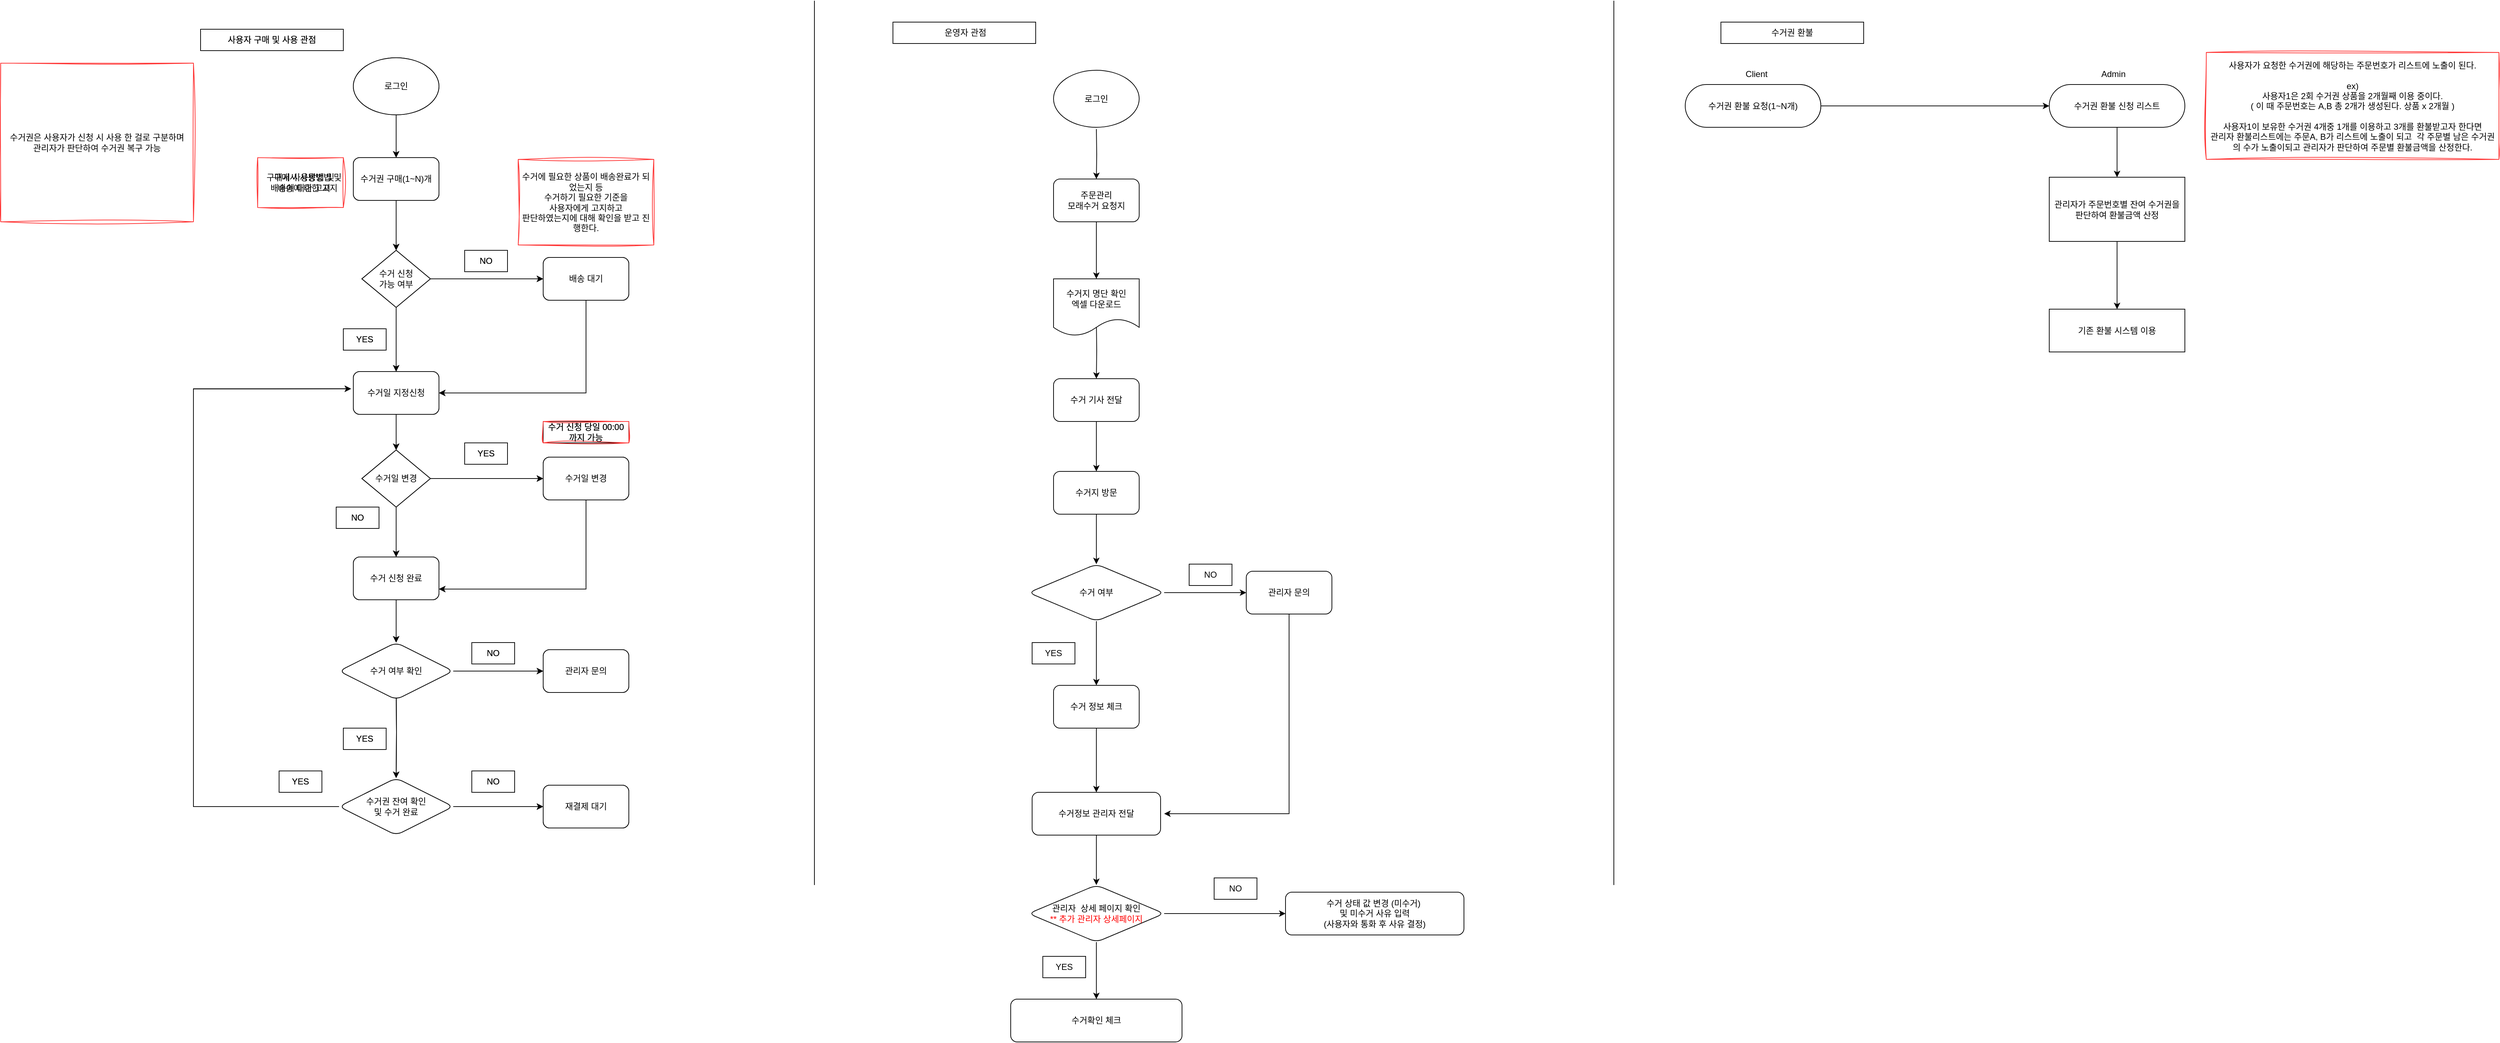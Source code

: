 <mxfile version="22.0.7" type="github" pages="2">
  <diagram id="H3zZEIaYL67HUxXsGde5" name="페이지-2">
    <mxGraphModel dx="1366" dy="703" grid="1" gridSize="10" guides="1" tooltips="1" connect="1" arrows="1" fold="1" page="1" pageScale="1" pageWidth="1200" pageHeight="1920" math="0" shadow="0">
      <root>
        <mxCell id="0" />
        <mxCell id="1" parent="0" />
        <mxCell id="jmfgGKxmENcSXTLJLYZ2-7" value="" style="edgeStyle=orthogonalEdgeStyle;rounded=0;orthogonalLoop=1;jettySize=auto;html=1;" parent="1" source="jmfgGKxmENcSXTLJLYZ2-1" target="jmfgGKxmENcSXTLJLYZ2-2" edge="1">
          <mxGeometry relative="1" as="geometry" />
        </mxCell>
        <mxCell id="jmfgGKxmENcSXTLJLYZ2-1" value="로그인" style="ellipse;whiteSpace=wrap;html=1;" parent="1" vertex="1">
          <mxGeometry x="514" y="80" width="120" height="80" as="geometry" />
        </mxCell>
        <mxCell id="jmfgGKxmENcSXTLJLYZ2-8" value="" style="edgeStyle=orthogonalEdgeStyle;rounded=0;orthogonalLoop=1;jettySize=auto;html=1;" parent="1" source="jmfgGKxmENcSXTLJLYZ2-2" target="jmfgGKxmENcSXTLJLYZ2-4" edge="1">
          <mxGeometry relative="1" as="geometry" />
        </mxCell>
        <mxCell id="jmfgGKxmENcSXTLJLYZ2-2" value="횟수권 구매" style="rounded=1;whiteSpace=wrap;html=1;" parent="1" vertex="1">
          <mxGeometry x="514" y="220" width="120" height="60" as="geometry" />
        </mxCell>
        <mxCell id="jmfgGKxmENcSXTLJLYZ2-6" value="" style="edgeStyle=orthogonalEdgeStyle;rounded=0;orthogonalLoop=1;jettySize=auto;html=1;" parent="1" source="jmfgGKxmENcSXTLJLYZ2-4" target="jmfgGKxmENcSXTLJLYZ2-5" edge="1">
          <mxGeometry relative="1" as="geometry" />
        </mxCell>
        <mxCell id="jmfgGKxmENcSXTLJLYZ2-11" value="" style="edgeStyle=orthogonalEdgeStyle;rounded=0;orthogonalLoop=1;jettySize=auto;html=1;" parent="1" source="jmfgGKxmENcSXTLJLYZ2-4" edge="1">
          <mxGeometry relative="1" as="geometry">
            <mxPoint x="574" y="520" as="targetPoint" />
          </mxGeometry>
        </mxCell>
        <mxCell id="jmfgGKxmENcSXTLJLYZ2-4" value="수거 신청 &lt;br&gt;가능 여부" style="rhombus;whiteSpace=wrap;html=1;" parent="1" vertex="1">
          <mxGeometry x="526" y="350" width="96" height="80" as="geometry" />
        </mxCell>
        <mxCell id="jmfgGKxmENcSXTLJLYZ2-26" style="edgeStyle=orthogonalEdgeStyle;rounded=0;orthogonalLoop=1;jettySize=auto;html=1;entryX=1;entryY=0.5;entryDx=0;entryDy=0;" parent="1" source="jmfgGKxmENcSXTLJLYZ2-5" target="jmfgGKxmENcSXTLJLYZ2-15" edge="1">
          <mxGeometry relative="1" as="geometry">
            <Array as="points">
              <mxPoint x="840" y="550" />
            </Array>
          </mxGeometry>
        </mxCell>
        <mxCell id="jmfgGKxmENcSXTLJLYZ2-5" value="배송 대기" style="rounded=1;whiteSpace=wrap;html=1;" parent="1" vertex="1">
          <mxGeometry x="780" y="360" width="120" height="60" as="geometry" />
        </mxCell>
        <mxCell id="jmfgGKxmENcSXTLJLYZ2-9" value="구매시 사용방법 및&lt;br&gt;배송에 대한 고지" style="text;html=1;strokeColor=none;fillColor=none;align=center;verticalAlign=middle;whiteSpace=wrap;rounded=0;" parent="1" vertex="1">
          <mxGeometry x="390" y="220" width="120" height="70" as="geometry" />
        </mxCell>
        <mxCell id="jmfgGKxmENcSXTLJLYZ2-13" value="NO" style="text;html=1;strokeColor=default;fillColor=none;align=center;verticalAlign=middle;whiteSpace=wrap;rounded=0;" parent="1" vertex="1">
          <mxGeometry x="670" y="350" width="60" height="30" as="geometry" />
        </mxCell>
        <mxCell id="jmfgGKxmENcSXTLJLYZ2-14" value="YES" style="text;html=1;strokeColor=default;fillColor=none;align=center;verticalAlign=middle;whiteSpace=wrap;rounded=0;" parent="1" vertex="1">
          <mxGeometry x="500" y="460" width="60" height="30" as="geometry" />
        </mxCell>
        <mxCell id="jmfgGKxmENcSXTLJLYZ2-18" value="" style="edgeStyle=orthogonalEdgeStyle;rounded=0;orthogonalLoop=1;jettySize=auto;html=1;" parent="1" source="jmfgGKxmENcSXTLJLYZ2-15" target="jmfgGKxmENcSXTLJLYZ2-17" edge="1">
          <mxGeometry relative="1" as="geometry" />
        </mxCell>
        <mxCell id="jmfgGKxmENcSXTLJLYZ2-15" value="수거일 지정신청" style="rounded=1;whiteSpace=wrap;html=1;" parent="1" vertex="1">
          <mxGeometry x="514" y="520" width="120" height="60" as="geometry" />
        </mxCell>
        <mxCell id="jmfgGKxmENcSXTLJLYZ2-22" value="" style="edgeStyle=orthogonalEdgeStyle;rounded=0;orthogonalLoop=1;jettySize=auto;html=1;" parent="1" source="jmfgGKxmENcSXTLJLYZ2-17" target="jmfgGKxmENcSXTLJLYZ2-19" edge="1">
          <mxGeometry relative="1" as="geometry" />
        </mxCell>
        <mxCell id="jmfgGKxmENcSXTLJLYZ2-24" value="" style="edgeStyle=orthogonalEdgeStyle;rounded=0;orthogonalLoop=1;jettySize=auto;html=1;" parent="1" source="jmfgGKxmENcSXTLJLYZ2-17" target="jmfgGKxmENcSXTLJLYZ2-23" edge="1">
          <mxGeometry relative="1" as="geometry" />
        </mxCell>
        <mxCell id="jmfgGKxmENcSXTLJLYZ2-17" value="수거일 변경" style="rhombus;whiteSpace=wrap;html=1;" parent="1" vertex="1">
          <mxGeometry x="526" y="630" width="96" height="80" as="geometry" />
        </mxCell>
        <mxCell id="45ZhJ96Yoqv4pbPW2KJ0-20" value="" style="edgeStyle=orthogonalEdgeStyle;rounded=0;orthogonalLoop=1;jettySize=auto;html=1;" parent="1" source="jmfgGKxmENcSXTLJLYZ2-19" edge="1">
          <mxGeometry relative="1" as="geometry">
            <mxPoint x="574" y="900" as="targetPoint" />
          </mxGeometry>
        </mxCell>
        <mxCell id="jmfgGKxmENcSXTLJLYZ2-19" value="수거 신청 완료" style="rounded=1;whiteSpace=wrap;html=1;" parent="1" vertex="1">
          <mxGeometry x="514" y="780" width="120" height="60" as="geometry" />
        </mxCell>
        <mxCell id="jmfgGKxmENcSXTLJLYZ2-20" value="NO" style="text;html=1;strokeColor=default;fillColor=none;align=center;verticalAlign=middle;whiteSpace=wrap;rounded=0;" parent="1" vertex="1">
          <mxGeometry x="490" y="710" width="60" height="30" as="geometry" />
        </mxCell>
        <mxCell id="jmfgGKxmENcSXTLJLYZ2-27" style="edgeStyle=orthogonalEdgeStyle;rounded=0;orthogonalLoop=1;jettySize=auto;html=1;entryX=1;entryY=0.75;entryDx=0;entryDy=0;" parent="1" source="jmfgGKxmENcSXTLJLYZ2-23" target="jmfgGKxmENcSXTLJLYZ2-19" edge="1">
          <mxGeometry relative="1" as="geometry">
            <Array as="points">
              <mxPoint x="840" y="825" />
            </Array>
          </mxGeometry>
        </mxCell>
        <mxCell id="jmfgGKxmENcSXTLJLYZ2-23" value="수거일 변경" style="rounded=1;whiteSpace=wrap;html=1;" parent="1" vertex="1">
          <mxGeometry x="780" y="640" width="120" height="60" as="geometry" />
        </mxCell>
        <mxCell id="jmfgGKxmENcSXTLJLYZ2-25" value="YES" style="text;html=1;strokeColor=default;fillColor=none;align=center;verticalAlign=middle;whiteSpace=wrap;rounded=0;" parent="1" vertex="1">
          <mxGeometry x="670" y="620" width="60" height="30" as="geometry" />
        </mxCell>
        <mxCell id="jmfgGKxmENcSXTLJLYZ2-28" value="사용자 구매 및 사용 관점" style="text;html=1;strokeColor=default;fillColor=none;align=center;verticalAlign=middle;whiteSpace=wrap;rounded=0;" parent="1" vertex="1">
          <mxGeometry x="300" y="40" width="200" height="30" as="geometry" />
        </mxCell>
        <mxCell id="45ZhJ96Yoqv4pbPW2KJ0-14" value="" style="edgeStyle=orthogonalEdgeStyle;rounded=0;orthogonalLoop=1;jettySize=auto;html=1;" parent="1" target="45ZhJ96Yoqv4pbPW2KJ0-12" edge="1">
          <mxGeometry relative="1" as="geometry">
            <mxPoint x="574" y="960" as="sourcePoint" />
          </mxGeometry>
        </mxCell>
        <mxCell id="45ZhJ96Yoqv4pbPW2KJ0-16" value="" style="edgeStyle=orthogonalEdgeStyle;rounded=0;orthogonalLoop=1;jettySize=auto;html=1;entryX=-0.026;entryY=0.403;entryDx=0;entryDy=0;entryPerimeter=0;" parent="1" source="45ZhJ96Yoqv4pbPW2KJ0-12" target="jmfgGKxmENcSXTLJLYZ2-15" edge="1">
          <mxGeometry relative="1" as="geometry">
            <Array as="points">
              <mxPoint x="290" y="1130" />
              <mxPoint x="290" y="544" />
            </Array>
          </mxGeometry>
        </mxCell>
        <mxCell id="45ZhJ96Yoqv4pbPW2KJ0-18" value="" style="edgeStyle=orthogonalEdgeStyle;rounded=0;orthogonalLoop=1;jettySize=auto;html=1;" parent="1" source="45ZhJ96Yoqv4pbPW2KJ0-12" target="45ZhJ96Yoqv4pbPW2KJ0-17" edge="1">
          <mxGeometry relative="1" as="geometry" />
        </mxCell>
        <mxCell id="45ZhJ96Yoqv4pbPW2KJ0-12" value="수거권 잔여 확인&lt;br&gt;및 수거 완료" style="rhombus;whiteSpace=wrap;html=1;rounded=1;" parent="1" vertex="1">
          <mxGeometry x="494" y="1090" width="160" height="80" as="geometry" />
        </mxCell>
        <mxCell id="45ZhJ96Yoqv4pbPW2KJ0-15" value="YES" style="text;html=1;strokeColor=default;fillColor=none;align=center;verticalAlign=middle;whiteSpace=wrap;rounded=0;" parent="1" vertex="1">
          <mxGeometry x="410" y="1080" width="60" height="30" as="geometry" />
        </mxCell>
        <mxCell id="45ZhJ96Yoqv4pbPW2KJ0-17" value="재결제 대기" style="whiteSpace=wrap;html=1;rounded=1;" parent="1" vertex="1">
          <mxGeometry x="780" y="1100" width="120" height="60" as="geometry" />
        </mxCell>
        <mxCell id="45ZhJ96Yoqv4pbPW2KJ0-19" value="NO" style="text;html=1;strokeColor=default;fillColor=none;align=center;verticalAlign=middle;whiteSpace=wrap;rounded=0;" parent="1" vertex="1">
          <mxGeometry x="680" y="1080" width="60" height="30" as="geometry" />
        </mxCell>
        <mxCell id="45ZhJ96Yoqv4pbPW2KJ0-21" value="&amp;nbsp;운영자 관점" style="text;html=1;strokeColor=default;fillColor=none;align=center;verticalAlign=middle;whiteSpace=wrap;rounded=0;" parent="1" vertex="1">
          <mxGeometry x="1270" y="30" width="200" height="30" as="geometry" />
        </mxCell>
        <mxCell id="45ZhJ96Yoqv4pbPW2KJ0-47" value="" style="edgeStyle=orthogonalEdgeStyle;rounded=0;orthogonalLoop=1;jettySize=auto;html=1;" parent="1" source="45ZhJ96Yoqv4pbPW2KJ0-45" target="45ZhJ96Yoqv4pbPW2KJ0-46" edge="1">
          <mxGeometry relative="1" as="geometry" />
        </mxCell>
        <mxCell id="45ZhJ96Yoqv4pbPW2KJ0-45" value="수거 여부 확인" style="rhombus;whiteSpace=wrap;html=1;rounded=1;" parent="1" vertex="1">
          <mxGeometry x="494" y="900" width="160" height="80" as="geometry" />
        </mxCell>
        <mxCell id="45ZhJ96Yoqv4pbPW2KJ0-46" value="관리자 문의" style="whiteSpace=wrap;html=1;rounded=1;" parent="1" vertex="1">
          <mxGeometry x="780" y="910" width="120" height="60" as="geometry" />
        </mxCell>
        <mxCell id="45ZhJ96Yoqv4pbPW2KJ0-48" value="NO" style="text;html=1;strokeColor=default;fillColor=none;align=center;verticalAlign=middle;whiteSpace=wrap;rounded=0;" parent="1" vertex="1">
          <mxGeometry x="680" y="900" width="60" height="30" as="geometry" />
        </mxCell>
        <mxCell id="45ZhJ96Yoqv4pbPW2KJ0-49" value="YES" style="text;html=1;strokeColor=default;fillColor=none;align=center;verticalAlign=middle;whiteSpace=wrap;rounded=0;" parent="1" vertex="1">
          <mxGeometry x="500" y="1020" width="60" height="30" as="geometry" />
        </mxCell>
        <mxCell id="45ZhJ96Yoqv4pbPW2KJ0-61" value="사용자 1회권 복구" style="whiteSpace=wrap;html=1;rounded=1;" parent="1" vertex="1">
          <mxGeometry x="1845" y="1250" width="120" height="60" as="geometry" />
        </mxCell>
        <mxCell id="45ZhJ96Yoqv4pbPW2KJ0-68" value="수거 신청 당일 00:00 까지 가능" style="text;html=1;strokeColor=default;fillColor=none;align=center;verticalAlign=middle;whiteSpace=wrap;rounded=0;" parent="1" vertex="1">
          <mxGeometry x="780" y="590" width="120" height="30" as="geometry" />
        </mxCell>
        <mxCell id="45ZhJ96Yoqv4pbPW2KJ0-69" value="" style="endArrow=none;html=1;rounded=0;" parent="1" edge="1">
          <mxGeometry width="50" height="50" relative="1" as="geometry">
            <mxPoint x="1160" y="1240" as="sourcePoint" />
            <mxPoint x="1160" as="targetPoint" />
          </mxGeometry>
        </mxCell>
        <mxCell id="ESHMhZyScrzDNSQAjK8A-1" value="" style="edgeStyle=orthogonalEdgeStyle;rounded=0;orthogonalLoop=1;jettySize=auto;html=1;entryX=0;entryY=0.5;entryDx=0;entryDy=0;" edge="1" parent="1" source="ESHMhZyScrzDNSQAjK8A-2" target="ESHMhZyScrzDNSQAjK8A-4">
          <mxGeometry relative="1" as="geometry">
            <mxPoint x="2480" y="247.5" as="targetPoint" />
          </mxGeometry>
        </mxCell>
        <mxCell id="ESHMhZyScrzDNSQAjK8A-2" value="수거권 환불 요청(1~N개)" style="rounded=1;whiteSpace=wrap;html=1;arcSize=50;" vertex="1" parent="1">
          <mxGeometry x="2390" y="117.5" width="180" height="60" as="geometry" />
        </mxCell>
        <mxCell id="ESHMhZyScrzDNSQAjK8A-3" value="Client" style="text;html=1;strokeColor=none;fillColor=none;align=center;verticalAlign=middle;whiteSpace=wrap;rounded=0;" vertex="1" parent="1">
          <mxGeometry x="2400" y="87.5" width="160" height="30" as="geometry" />
        </mxCell>
        <mxCell id="ESHMhZyScrzDNSQAjK8A-4" value="수거권 환불 신청 리스트" style="rounded=1;whiteSpace=wrap;html=1;arcSize=50;" vertex="1" parent="1">
          <mxGeometry x="2890" y="117.5" width="190" height="60" as="geometry" />
        </mxCell>
        <mxCell id="ESHMhZyScrzDNSQAjK8A-5" value="Admin" style="text;html=1;strokeColor=none;fillColor=none;align=center;verticalAlign=middle;whiteSpace=wrap;rounded=0;" vertex="1" parent="1">
          <mxGeometry x="2900" y="87.5" width="160" height="30" as="geometry" />
        </mxCell>
        <mxCell id="ESHMhZyScrzDNSQAjK8A-7" value="" style="edgeStyle=orthogonalEdgeStyle;rounded=0;orthogonalLoop=1;jettySize=auto;html=1;" edge="1" parent="1" source="ESHMhZyScrzDNSQAjK8A-8" target="ESHMhZyScrzDNSQAjK8A-9">
          <mxGeometry relative="1" as="geometry" />
        </mxCell>
        <mxCell id="ESHMhZyScrzDNSQAjK8A-8" value="관리자가 주문번호별 잔여 수거권을 판단하여 환불금액 산정" style="rounded=0;whiteSpace=wrap;html=1;" vertex="1" parent="1">
          <mxGeometry x="2890" y="247.5" width="190" height="90" as="geometry" />
        </mxCell>
        <mxCell id="ESHMhZyScrzDNSQAjK8A-9" value="기존 환불 시스템 이용" style="whiteSpace=wrap;html=1;rounded=0;" vertex="1" parent="1">
          <mxGeometry x="2890" y="432.5" width="190" height="60" as="geometry" />
        </mxCell>
        <mxCell id="ESHMhZyScrzDNSQAjK8A-10" value="" style="endArrow=classic;html=1;rounded=0;exitX=0.5;exitY=1;exitDx=0;exitDy=0;entryX=0.5;entryY=0;entryDx=0;entryDy=0;entryPerimeter=0;" edge="1" parent="1" source="ESHMhZyScrzDNSQAjK8A-4" target="ESHMhZyScrzDNSQAjK8A-8">
          <mxGeometry width="50" height="50" relative="1" as="geometry">
            <mxPoint x="2955" y="217.5" as="sourcePoint" />
            <mxPoint x="2980" y="248.5" as="targetPoint" />
          </mxGeometry>
        </mxCell>
        <mxCell id="ESHMhZyScrzDNSQAjK8A-11" value="수거권 환불 요청(1~N개)" style="rounded=1;whiteSpace=wrap;html=1;arcSize=50;" vertex="1" parent="1">
          <mxGeometry x="2380" y="117.5" width="190" height="60" as="geometry" />
        </mxCell>
        <mxCell id="0Ex9Il8IAYDIlaeAYDWc-1" value="" style="endArrow=none;html=1;rounded=0;" edge="1" parent="1">
          <mxGeometry width="50" height="50" relative="1" as="geometry">
            <mxPoint x="2280" y="1240" as="sourcePoint" />
            <mxPoint x="2280" as="targetPoint" />
          </mxGeometry>
        </mxCell>
        <mxCell id="FvE_LCUF_8firkSSVCOH-1" value="수거권 환불" style="text;html=1;strokeColor=default;fillColor=none;align=center;verticalAlign=middle;whiteSpace=wrap;rounded=0;" vertex="1" parent="1">
          <mxGeometry x="2430" y="30" width="200" height="30" as="geometry" />
        </mxCell>
        <mxCell id="aMWhd5bcmCqEFaF4JbGM-1" value="" style="edgeStyle=orthogonalEdgeStyle;rounded=0;orthogonalLoop=1;jettySize=auto;html=1;" edge="1" parent="1" source="aMWhd5bcmCqEFaF4JbGM-2" target="aMWhd5bcmCqEFaF4JbGM-4">
          <mxGeometry relative="1" as="geometry" />
        </mxCell>
        <mxCell id="aMWhd5bcmCqEFaF4JbGM-2" value="로그인" style="ellipse;whiteSpace=wrap;html=1;" vertex="1" parent="1">
          <mxGeometry x="514" y="80" width="120" height="80" as="geometry" />
        </mxCell>
        <mxCell id="aMWhd5bcmCqEFaF4JbGM-3" value="" style="edgeStyle=orthogonalEdgeStyle;rounded=0;orthogonalLoop=1;jettySize=auto;html=1;" edge="1" parent="1" source="aMWhd5bcmCqEFaF4JbGM-4" target="aMWhd5bcmCqEFaF4JbGM-7">
          <mxGeometry relative="1" as="geometry" />
        </mxCell>
        <mxCell id="aMWhd5bcmCqEFaF4JbGM-4" value="수거권 구매(1~N)개" style="rounded=1;whiteSpace=wrap;html=1;" vertex="1" parent="1">
          <mxGeometry x="514" y="220" width="120" height="60" as="geometry" />
        </mxCell>
        <mxCell id="aMWhd5bcmCqEFaF4JbGM-5" value="" style="edgeStyle=orthogonalEdgeStyle;rounded=0;orthogonalLoop=1;jettySize=auto;html=1;" edge="1" parent="1" source="aMWhd5bcmCqEFaF4JbGM-7" target="aMWhd5bcmCqEFaF4JbGM-9">
          <mxGeometry relative="1" as="geometry" />
        </mxCell>
        <mxCell id="aMWhd5bcmCqEFaF4JbGM-6" value="" style="edgeStyle=orthogonalEdgeStyle;rounded=0;orthogonalLoop=1;jettySize=auto;html=1;" edge="1" parent="1" source="aMWhd5bcmCqEFaF4JbGM-7">
          <mxGeometry relative="1" as="geometry">
            <mxPoint x="574" y="520" as="targetPoint" />
          </mxGeometry>
        </mxCell>
        <mxCell id="aMWhd5bcmCqEFaF4JbGM-7" value="수거 신청 &lt;br&gt;가능 여부" style="rhombus;whiteSpace=wrap;html=1;" vertex="1" parent="1">
          <mxGeometry x="526" y="350" width="96" height="80" as="geometry" />
        </mxCell>
        <mxCell id="aMWhd5bcmCqEFaF4JbGM-8" style="edgeStyle=orthogonalEdgeStyle;rounded=0;orthogonalLoop=1;jettySize=auto;html=1;entryX=1;entryY=0.5;entryDx=0;entryDy=0;" edge="1" parent="1" source="aMWhd5bcmCqEFaF4JbGM-9" target="aMWhd5bcmCqEFaF4JbGM-14">
          <mxGeometry relative="1" as="geometry">
            <Array as="points">
              <mxPoint x="840" y="550" />
            </Array>
          </mxGeometry>
        </mxCell>
        <mxCell id="aMWhd5bcmCqEFaF4JbGM-9" value="배송 대기" style="rounded=1;whiteSpace=wrap;html=1;" vertex="1" parent="1">
          <mxGeometry x="780" y="360" width="120" height="60" as="geometry" />
        </mxCell>
        <mxCell id="aMWhd5bcmCqEFaF4JbGM-10" value="구매시 사용방법 및&lt;br&gt;배송에 대한 고지" style="text;html=1;strokeColor=#FF3333;fillColor=none;align=center;verticalAlign=middle;whiteSpace=wrap;rounded=0;sketch=1;curveFitting=1;jiggle=2;" vertex="1" parent="1">
          <mxGeometry x="380" y="220" width="120" height="70" as="geometry" />
        </mxCell>
        <mxCell id="aMWhd5bcmCqEFaF4JbGM-11" value="NO" style="text;html=1;strokeColor=default;fillColor=none;align=center;verticalAlign=middle;whiteSpace=wrap;rounded=0;" vertex="1" parent="1">
          <mxGeometry x="670" y="350" width="60" height="30" as="geometry" />
        </mxCell>
        <mxCell id="aMWhd5bcmCqEFaF4JbGM-12" value="YES" style="text;html=1;strokeColor=default;fillColor=none;align=center;verticalAlign=middle;whiteSpace=wrap;rounded=0;" vertex="1" parent="1">
          <mxGeometry x="500" y="460" width="60" height="30" as="geometry" />
        </mxCell>
        <mxCell id="aMWhd5bcmCqEFaF4JbGM-13" value="" style="edgeStyle=orthogonalEdgeStyle;rounded=0;orthogonalLoop=1;jettySize=auto;html=1;" edge="1" parent="1" source="aMWhd5bcmCqEFaF4JbGM-14" target="aMWhd5bcmCqEFaF4JbGM-17">
          <mxGeometry relative="1" as="geometry" />
        </mxCell>
        <mxCell id="aMWhd5bcmCqEFaF4JbGM-14" value="수거일 지정신청" style="rounded=1;whiteSpace=wrap;html=1;" vertex="1" parent="1">
          <mxGeometry x="514" y="520" width="120" height="60" as="geometry" />
        </mxCell>
        <mxCell id="aMWhd5bcmCqEFaF4JbGM-15" value="" style="edgeStyle=orthogonalEdgeStyle;rounded=0;orthogonalLoop=1;jettySize=auto;html=1;" edge="1" parent="1" source="aMWhd5bcmCqEFaF4JbGM-17" target="aMWhd5bcmCqEFaF4JbGM-19">
          <mxGeometry relative="1" as="geometry" />
        </mxCell>
        <mxCell id="aMWhd5bcmCqEFaF4JbGM-16" value="" style="edgeStyle=orthogonalEdgeStyle;rounded=0;orthogonalLoop=1;jettySize=auto;html=1;" edge="1" parent="1" source="aMWhd5bcmCqEFaF4JbGM-17" target="aMWhd5bcmCqEFaF4JbGM-22">
          <mxGeometry relative="1" as="geometry" />
        </mxCell>
        <mxCell id="aMWhd5bcmCqEFaF4JbGM-17" value="수거일 변경" style="rhombus;whiteSpace=wrap;html=1;" vertex="1" parent="1">
          <mxGeometry x="526" y="630" width="96" height="80" as="geometry" />
        </mxCell>
        <mxCell id="aMWhd5bcmCqEFaF4JbGM-18" value="" style="edgeStyle=orthogonalEdgeStyle;rounded=0;orthogonalLoop=1;jettySize=auto;html=1;" edge="1" parent="1" source="aMWhd5bcmCqEFaF4JbGM-19">
          <mxGeometry relative="1" as="geometry">
            <mxPoint x="574" y="900" as="targetPoint" />
          </mxGeometry>
        </mxCell>
        <mxCell id="aMWhd5bcmCqEFaF4JbGM-19" value="수거 신청 완료" style="rounded=1;whiteSpace=wrap;html=1;" vertex="1" parent="1">
          <mxGeometry x="514" y="780" width="120" height="60" as="geometry" />
        </mxCell>
        <mxCell id="aMWhd5bcmCqEFaF4JbGM-20" value="NO" style="text;html=1;strokeColor=default;fillColor=none;align=center;verticalAlign=middle;whiteSpace=wrap;rounded=0;" vertex="1" parent="1">
          <mxGeometry x="490" y="710" width="60" height="30" as="geometry" />
        </mxCell>
        <mxCell id="aMWhd5bcmCqEFaF4JbGM-21" style="edgeStyle=orthogonalEdgeStyle;rounded=0;orthogonalLoop=1;jettySize=auto;html=1;entryX=1;entryY=0.75;entryDx=0;entryDy=0;" edge="1" parent="1" source="aMWhd5bcmCqEFaF4JbGM-22" target="aMWhd5bcmCqEFaF4JbGM-19">
          <mxGeometry relative="1" as="geometry">
            <Array as="points">
              <mxPoint x="840" y="825" />
            </Array>
          </mxGeometry>
        </mxCell>
        <mxCell id="aMWhd5bcmCqEFaF4JbGM-22" value="수거일 변경" style="rounded=1;whiteSpace=wrap;html=1;" vertex="1" parent="1">
          <mxGeometry x="780" y="640" width="120" height="60" as="geometry" />
        </mxCell>
        <mxCell id="aMWhd5bcmCqEFaF4JbGM-23" value="YES" style="text;html=1;strokeColor=default;fillColor=none;align=center;verticalAlign=middle;whiteSpace=wrap;rounded=0;" vertex="1" parent="1">
          <mxGeometry x="670" y="620" width="60" height="30" as="geometry" />
        </mxCell>
        <mxCell id="aMWhd5bcmCqEFaF4JbGM-24" value="사용자 구매 및 사용 관점" style="text;html=1;strokeColor=default;fillColor=none;align=center;verticalAlign=middle;whiteSpace=wrap;rounded=0;" vertex="1" parent="1">
          <mxGeometry x="300" y="40" width="200" height="30" as="geometry" />
        </mxCell>
        <mxCell id="aMWhd5bcmCqEFaF4JbGM-25" value="" style="edgeStyle=orthogonalEdgeStyle;rounded=0;orthogonalLoop=1;jettySize=auto;html=1;" edge="1" parent="1" target="aMWhd5bcmCqEFaF4JbGM-28">
          <mxGeometry relative="1" as="geometry">
            <mxPoint x="574" y="960" as="sourcePoint" />
          </mxGeometry>
        </mxCell>
        <mxCell id="aMWhd5bcmCqEFaF4JbGM-26" value="" style="edgeStyle=orthogonalEdgeStyle;rounded=0;orthogonalLoop=1;jettySize=auto;html=1;entryX=-0.026;entryY=0.403;entryDx=0;entryDy=0;entryPerimeter=0;" edge="1" parent="1" source="aMWhd5bcmCqEFaF4JbGM-28" target="aMWhd5bcmCqEFaF4JbGM-14">
          <mxGeometry relative="1" as="geometry">
            <Array as="points">
              <mxPoint x="290" y="1130" />
              <mxPoint x="290" y="544" />
            </Array>
          </mxGeometry>
        </mxCell>
        <mxCell id="aMWhd5bcmCqEFaF4JbGM-27" value="" style="edgeStyle=orthogonalEdgeStyle;rounded=0;orthogonalLoop=1;jettySize=auto;html=1;" edge="1" parent="1" source="aMWhd5bcmCqEFaF4JbGM-28" target="aMWhd5bcmCqEFaF4JbGM-30">
          <mxGeometry relative="1" as="geometry" />
        </mxCell>
        <mxCell id="aMWhd5bcmCqEFaF4JbGM-28" value="수거권 잔여 확인&lt;br&gt;및 수거 완료" style="rhombus;whiteSpace=wrap;html=1;rounded=1;" vertex="1" parent="1">
          <mxGeometry x="494" y="1090" width="160" height="80" as="geometry" />
        </mxCell>
        <mxCell id="aMWhd5bcmCqEFaF4JbGM-29" value="YES" style="text;html=1;strokeColor=default;fillColor=none;align=center;verticalAlign=middle;whiteSpace=wrap;rounded=0;" vertex="1" parent="1">
          <mxGeometry x="410" y="1080" width="60" height="30" as="geometry" />
        </mxCell>
        <mxCell id="aMWhd5bcmCqEFaF4JbGM-30" value="재결제 대기" style="whiteSpace=wrap;html=1;rounded=1;" vertex="1" parent="1">
          <mxGeometry x="780" y="1100" width="120" height="60" as="geometry" />
        </mxCell>
        <mxCell id="aMWhd5bcmCqEFaF4JbGM-31" value="NO" style="text;html=1;strokeColor=default;fillColor=none;align=center;verticalAlign=middle;whiteSpace=wrap;rounded=0;" vertex="1" parent="1">
          <mxGeometry x="680" y="1080" width="60" height="30" as="geometry" />
        </mxCell>
        <mxCell id="aMWhd5bcmCqEFaF4JbGM-32" value="" style="edgeStyle=orthogonalEdgeStyle;rounded=0;orthogonalLoop=1;jettySize=auto;html=1;" edge="1" parent="1" source="aMWhd5bcmCqEFaF4JbGM-33" target="aMWhd5bcmCqEFaF4JbGM-34">
          <mxGeometry relative="1" as="geometry" />
        </mxCell>
        <mxCell id="aMWhd5bcmCqEFaF4JbGM-33" value="수거 여부 확인" style="rhombus;whiteSpace=wrap;html=1;rounded=1;" vertex="1" parent="1">
          <mxGeometry x="494" y="900" width="160" height="80" as="geometry" />
        </mxCell>
        <mxCell id="aMWhd5bcmCqEFaF4JbGM-34" value="관리자 문의" style="whiteSpace=wrap;html=1;rounded=1;" vertex="1" parent="1">
          <mxGeometry x="780" y="910" width="120" height="60" as="geometry" />
        </mxCell>
        <mxCell id="aMWhd5bcmCqEFaF4JbGM-35" value="NO" style="text;html=1;strokeColor=default;fillColor=none;align=center;verticalAlign=middle;whiteSpace=wrap;rounded=0;" vertex="1" parent="1">
          <mxGeometry x="680" y="900" width="60" height="30" as="geometry" />
        </mxCell>
        <mxCell id="aMWhd5bcmCqEFaF4JbGM-36" value="YES" style="text;html=1;strokeColor=default;fillColor=none;align=center;verticalAlign=middle;whiteSpace=wrap;rounded=0;" vertex="1" parent="1">
          <mxGeometry x="500" y="1020" width="60" height="30" as="geometry" />
        </mxCell>
        <mxCell id="aMWhd5bcmCqEFaF4JbGM-37" value="수거 신청 당일 00:00 까지 가능" style="text;html=1;strokeColor=#FF3333;fillColor=none;align=center;verticalAlign=middle;whiteSpace=wrap;rounded=0;sketch=1;curveFitting=1;jiggle=2;" vertex="1" parent="1">
          <mxGeometry x="780" y="590" width="120" height="30" as="geometry" />
        </mxCell>
        <mxCell id="aMWhd5bcmCqEFaF4JbGM-38" value="수거에 필요한 상품이 배송완료가 되었는지 등&lt;br&gt;수거하기 필요한 기준을 &lt;br&gt;사용자에게 고지하고 &lt;br&gt;판단하였는지에 대해 확인을 받고 진행한다." style="text;html=1;strokeColor=#FF3333;fillColor=none;align=center;verticalAlign=middle;whiteSpace=wrap;rounded=0;sketch=1;curveFitting=1;jiggle=2;" vertex="1" parent="1">
          <mxGeometry x="745" y="222.5" width="190" height="120" as="geometry" />
        </mxCell>
        <mxCell id="aMWhd5bcmCqEFaF4JbGM-39" value="수거권은 사용자가 신청 시 사용 한 걸로 구분하며&lt;br&gt;관리자가 판단하여 수거권 복구 가능" style="text;html=1;strokeColor=#FF3333;fillColor=none;align=center;verticalAlign=middle;whiteSpace=wrap;rounded=0;sketch=1;curveFitting=1;jiggle=2;" vertex="1" parent="1">
          <mxGeometry x="20" y="87.5" width="270" height="222.5" as="geometry" />
        </mxCell>
        <mxCell id="aMWhd5bcmCqEFaF4JbGM-67" value="" style="edgeStyle=orthogonalEdgeStyle;rounded=0;orthogonalLoop=1;jettySize=auto;html=1;" edge="1" parent="1" target="aMWhd5bcmCqEFaF4JbGM-69">
          <mxGeometry relative="1" as="geometry">
            <mxPoint x="1555" y="180" as="sourcePoint" />
          </mxGeometry>
        </mxCell>
        <mxCell id="aMWhd5bcmCqEFaF4JbGM-68" value="" style="edgeStyle=orthogonalEdgeStyle;rounded=0;orthogonalLoop=1;jettySize=auto;html=1;" edge="1" parent="1" source="aMWhd5bcmCqEFaF4JbGM-69">
          <mxGeometry relative="1" as="geometry">
            <mxPoint x="1555" y="390" as="targetPoint" />
          </mxGeometry>
        </mxCell>
        <mxCell id="aMWhd5bcmCqEFaF4JbGM-69" value="주문관리&lt;br&gt;모래수거 요청지" style="rounded=1;whiteSpace=wrap;html=1;" vertex="1" parent="1">
          <mxGeometry x="1495" y="250" width="120" height="60" as="geometry" />
        </mxCell>
        <mxCell id="aMWhd5bcmCqEFaF4JbGM-70" value="" style="edgeStyle=orthogonalEdgeStyle;rounded=0;orthogonalLoop=1;jettySize=auto;html=1;" edge="1" parent="1" target="aMWhd5bcmCqEFaF4JbGM-72">
          <mxGeometry relative="1" as="geometry">
            <mxPoint x="1555" y="450" as="sourcePoint" />
          </mxGeometry>
        </mxCell>
        <mxCell id="aMWhd5bcmCqEFaF4JbGM-71" value="" style="edgeStyle=orthogonalEdgeStyle;rounded=0;orthogonalLoop=1;jettySize=auto;html=1;" edge="1" parent="1" source="aMWhd5bcmCqEFaF4JbGM-72">
          <mxGeometry relative="1" as="geometry">
            <mxPoint x="1555" y="660" as="targetPoint" />
          </mxGeometry>
        </mxCell>
        <mxCell id="aMWhd5bcmCqEFaF4JbGM-72" value="수거 기사 전달" style="whiteSpace=wrap;html=1;rounded=1;" vertex="1" parent="1">
          <mxGeometry x="1495" y="530" width="120" height="60" as="geometry" />
        </mxCell>
        <mxCell id="aMWhd5bcmCqEFaF4JbGM-73" value="" style="edgeStyle=orthogonalEdgeStyle;rounded=0;orthogonalLoop=1;jettySize=auto;html=1;" edge="1" parent="1" source="aMWhd5bcmCqEFaF4JbGM-74" target="aMWhd5bcmCqEFaF4JbGM-78">
          <mxGeometry relative="1" as="geometry" />
        </mxCell>
        <mxCell id="aMWhd5bcmCqEFaF4JbGM-74" value="수거지 방문" style="whiteSpace=wrap;html=1;rounded=1;" vertex="1" parent="1">
          <mxGeometry x="1495" y="660" width="120" height="60" as="geometry" />
        </mxCell>
        <mxCell id="aMWhd5bcmCqEFaF4JbGM-75" value="NO" style="text;html=1;strokeColor=default;fillColor=none;align=center;verticalAlign=middle;whiteSpace=wrap;rounded=0;" vertex="1" parent="1">
          <mxGeometry x="1685" y="790" width="60" height="30" as="geometry" />
        </mxCell>
        <mxCell id="aMWhd5bcmCqEFaF4JbGM-76" value="" style="edgeStyle=orthogonalEdgeStyle;rounded=0;orthogonalLoop=1;jettySize=auto;html=1;" edge="1" parent="1" source="aMWhd5bcmCqEFaF4JbGM-78" target="aMWhd5bcmCqEFaF4JbGM-80">
          <mxGeometry relative="1" as="geometry" />
        </mxCell>
        <mxCell id="aMWhd5bcmCqEFaF4JbGM-77" value="" style="edgeStyle=orthogonalEdgeStyle;rounded=0;orthogonalLoop=1;jettySize=auto;html=1;" edge="1" parent="1" source="aMWhd5bcmCqEFaF4JbGM-78" target="aMWhd5bcmCqEFaF4JbGM-83">
          <mxGeometry relative="1" as="geometry" />
        </mxCell>
        <mxCell id="aMWhd5bcmCqEFaF4JbGM-78" value="수거 여부" style="rhombus;whiteSpace=wrap;html=1;rounded=1;" vertex="1" parent="1">
          <mxGeometry x="1460" y="790" width="190" height="80" as="geometry" />
        </mxCell>
        <mxCell id="aMWhd5bcmCqEFaF4JbGM-79" style="edgeStyle=orthogonalEdgeStyle;rounded=0;orthogonalLoop=1;jettySize=auto;html=1;entryX=1;entryY=0.5;entryDx=0;entryDy=0;" edge="1" parent="1" source="aMWhd5bcmCqEFaF4JbGM-80">
          <mxGeometry relative="1" as="geometry">
            <Array as="points">
              <mxPoint x="1825" y="1140" />
            </Array>
            <mxPoint x="1650" y="1140.0" as="targetPoint" />
          </mxGeometry>
        </mxCell>
        <mxCell id="aMWhd5bcmCqEFaF4JbGM-80" value="관리자 문의" style="whiteSpace=wrap;html=1;rounded=1;" vertex="1" parent="1">
          <mxGeometry x="1765" y="800" width="120" height="60" as="geometry" />
        </mxCell>
        <mxCell id="aMWhd5bcmCqEFaF4JbGM-81" value="수거지 명단 확인&lt;br&gt;엑셀 다운로드" style="shape=document;whiteSpace=wrap;html=1;boundedLbl=1;" vertex="1" parent="1">
          <mxGeometry x="1495" y="390" width="120" height="80" as="geometry" />
        </mxCell>
        <mxCell id="aMWhd5bcmCqEFaF4JbGM-97" value="" style="edgeStyle=orthogonalEdgeStyle;rounded=0;orthogonalLoop=1;jettySize=auto;html=1;" edge="1" parent="1" source="aMWhd5bcmCqEFaF4JbGM-83" target="aMWhd5bcmCqEFaF4JbGM-96">
          <mxGeometry relative="1" as="geometry" />
        </mxCell>
        <mxCell id="aMWhd5bcmCqEFaF4JbGM-83" value="수거 정보 체크" style="whiteSpace=wrap;html=1;rounded=1;" vertex="1" parent="1">
          <mxGeometry x="1495" y="960" width="120" height="60" as="geometry" />
        </mxCell>
        <mxCell id="aMWhd5bcmCqEFaF4JbGM-84" value="YES" style="text;html=1;strokeColor=default;fillColor=none;align=center;verticalAlign=middle;whiteSpace=wrap;rounded=0;" vertex="1" parent="1">
          <mxGeometry x="1465" y="900" width="60" height="30" as="geometry" />
        </mxCell>
        <mxCell id="aMWhd5bcmCqEFaF4JbGM-87" value="수거 상태 값 변경 (미수거)&amp;nbsp; &lt;br&gt;및 미수거 사유 입력&lt;br&gt;(사용자와 통화 후 사유 결정)" style="whiteSpace=wrap;html=1;rounded=1;" vertex="1" parent="1">
          <mxGeometry x="1820" y="1250" width="250" height="60" as="geometry" />
        </mxCell>
        <mxCell id="aMWhd5bcmCqEFaF4JbGM-88" value="YES" style="text;html=1;strokeColor=default;fillColor=none;align=center;verticalAlign=middle;whiteSpace=wrap;rounded=0;" vertex="1" parent="1">
          <mxGeometry x="1480" y="1340" width="60" height="30" as="geometry" />
        </mxCell>
        <mxCell id="aMWhd5bcmCqEFaF4JbGM-89" value="NO" style="text;html=1;strokeColor=default;fillColor=none;align=center;verticalAlign=middle;whiteSpace=wrap;rounded=0;" vertex="1" parent="1">
          <mxGeometry x="1720" y="1230" width="60" height="30" as="geometry" />
        </mxCell>
        <mxCell id="aMWhd5bcmCqEFaF4JbGM-90" style="edgeStyle=orthogonalEdgeStyle;rounded=0;orthogonalLoop=1;jettySize=auto;html=1;" edge="1" parent="1" source="aMWhd5bcmCqEFaF4JbGM-92" target="aMWhd5bcmCqEFaF4JbGM-87">
          <mxGeometry relative="1" as="geometry" />
        </mxCell>
        <mxCell id="aMWhd5bcmCqEFaF4JbGM-91" value="" style="edgeStyle=orthogonalEdgeStyle;rounded=0;orthogonalLoop=1;jettySize=auto;html=1;" edge="1" parent="1" source="aMWhd5bcmCqEFaF4JbGM-92" target="aMWhd5bcmCqEFaF4JbGM-93">
          <mxGeometry relative="1" as="geometry" />
        </mxCell>
        <mxCell id="aMWhd5bcmCqEFaF4JbGM-92" value="관리자&amp;nbsp; 상세 페이지 확인&lt;br&gt;&lt;font color=&quot;#ff0000&quot;&gt;** 추가 관리자 상세페이지&lt;/font&gt;" style="rhombus;whiteSpace=wrap;html=1;rounded=1;" vertex="1" parent="1">
          <mxGeometry x="1460" y="1240" width="190" height="80" as="geometry" />
        </mxCell>
        <mxCell id="aMWhd5bcmCqEFaF4JbGM-93" value="수거확인 체크" style="rounded=1;whiteSpace=wrap;html=1;" vertex="1" parent="1">
          <mxGeometry x="1435" y="1400" width="240" height="60" as="geometry" />
        </mxCell>
        <mxCell id="aMWhd5bcmCqEFaF4JbGM-94" value="로그인" style="ellipse;whiteSpace=wrap;html=1;" vertex="1" parent="1">
          <mxGeometry x="1495" y="97.5" width="120" height="80" as="geometry" />
        </mxCell>
        <mxCell id="aMWhd5bcmCqEFaF4JbGM-95" value="사용자가 요청한 수거권에 해당하는 주문번호가 리스트에 노출이 된다.&lt;br&gt;&lt;br&gt;&lt;div style=&quot;&quot;&gt;&lt;span style=&quot;background-color: initial;&quot;&gt;ex) &lt;br&gt;사용자1은 2회 수거권 상품을 2개월째 이용 중이다.&lt;/span&gt;&lt;/div&gt;( 이 때 주문번호는 A,B 총 2개가 생성된다. 상품 x 2개월 )&lt;br&gt;&lt;br&gt;사용자1이 보유한 수거권 4개중 1개를 이용하고 3개를 환불받고자 한다면&lt;br&gt;관리자 환불리스트에는 주문A, B가 리스트에 노출이 되고&amp;nbsp; 각 주문별 남은 수거권의 수가 노출이되고 관리자가 판단하여 주문별 환불금액을 산정한다." style="text;html=1;strokeColor=#FF3333;fillColor=none;align=center;verticalAlign=middle;whiteSpace=wrap;rounded=0;sketch=1;curveFitting=1;jiggle=2;" vertex="1" parent="1">
          <mxGeometry x="3110" y="72.5" width="410" height="150" as="geometry" />
        </mxCell>
        <mxCell id="aMWhd5bcmCqEFaF4JbGM-98" value="" style="edgeStyle=orthogonalEdgeStyle;rounded=0;orthogonalLoop=1;jettySize=auto;html=1;" edge="1" parent="1" source="aMWhd5bcmCqEFaF4JbGM-96" target="aMWhd5bcmCqEFaF4JbGM-92">
          <mxGeometry relative="1" as="geometry" />
        </mxCell>
        <mxCell id="aMWhd5bcmCqEFaF4JbGM-96" value="수거정보 관리자 전달" style="rounded=1;whiteSpace=wrap;html=1;" vertex="1" parent="1">
          <mxGeometry x="1465" y="1110" width="180" height="60" as="geometry" />
        </mxCell>
      </root>
    </mxGraphModel>
  </diagram>
  <diagram name="페이지-1" id="zEJeCXBF85wVR9Q54pB5">
    <mxGraphModel dx="3088" dy="738" grid="1" gridSize="10" guides="1" tooltips="1" connect="1" arrows="1" fold="1" page="1" pageScale="1" pageWidth="827" pageHeight="1169" math="0" shadow="0">
      <root>
        <mxCell id="0" />
        <mxCell id="1" parent="0" />
        <mxCell id="wbdzeqbuUdNN7gvUNx69-33" value="" style="edgeStyle=orthogonalEdgeStyle;rounded=0;orthogonalLoop=1;jettySize=auto;html=1;" parent="1" source="wbdzeqbuUdNN7gvUNx69-1" target="wbdzeqbuUdNN7gvUNx69-16" edge="1">
          <mxGeometry relative="1" as="geometry" />
        </mxCell>
        <mxCell id="wbdzeqbuUdNN7gvUNx69-1" value="수거권 구매 (1~N개)" style="rounded=1;whiteSpace=wrap;html=1;arcSize=50;" parent="1" vertex="1">
          <mxGeometry y="40" width="180" height="60" as="geometry" />
        </mxCell>
        <mxCell id="wbdzeqbuUdNN7gvUNx69-8" value="&lt;b&gt;Client - 수거 서비스 이용&lt;/b&gt;" style="text;html=1;strokeColor=none;fillColor=none;align=center;verticalAlign=middle;whiteSpace=wrap;rounded=0;" parent="1" vertex="1">
          <mxGeometry x="10" width="160" height="30" as="geometry" />
        </mxCell>
        <mxCell id="wbdzeqbuUdNN7gvUNx69-32" value="" style="edgeStyle=orthogonalEdgeStyle;rounded=0;orthogonalLoop=1;jettySize=auto;html=1;" parent="1" source="wbdzeqbuUdNN7gvUNx69-16" target="wbdzeqbuUdNN7gvUNx69-17" edge="1">
          <mxGeometry relative="1" as="geometry" />
        </mxCell>
        <mxCell id="wbdzeqbuUdNN7gvUNx69-16" value="정기결제&lt;br style=&quot;border-color: var(--border-color);&quot;&gt;(구매일 기준으로 4주뒤 재결제)" style="rounded=0;whiteSpace=wrap;html=1;" parent="1" vertex="1">
          <mxGeometry y="170" width="180" height="60" as="geometry" />
        </mxCell>
        <mxCell id="wbdzeqbuUdNN7gvUNx69-31" value="" style="edgeStyle=orthogonalEdgeStyle;rounded=0;orthogonalLoop=1;jettySize=auto;html=1;" parent="1" source="wbdzeqbuUdNN7gvUNx69-17" target="wbdzeqbuUdNN7gvUNx69-21" edge="1">
          <mxGeometry relative="1" as="geometry" />
        </mxCell>
        <mxCell id="wbdzeqbuUdNN7gvUNx69-17" value="수거 신청 및 수거일 지정" style="rounded=0;whiteSpace=wrap;html=1;" parent="1" vertex="1">
          <mxGeometry y="320" width="180" height="60" as="geometry" />
        </mxCell>
        <mxCell id="wbdzeqbuUdNN7gvUNx69-25" value="" style="edgeStyle=orthogonalEdgeStyle;rounded=0;orthogonalLoop=1;jettySize=auto;html=1;entryX=0;entryY=0.5;entryDx=0;entryDy=0;" parent="1" source="wbdzeqbuUdNN7gvUNx69-21" target="wbdzeqbuUdNN7gvUNx69-83" edge="1">
          <mxGeometry relative="1" as="geometry">
            <mxPoint x="307.5" y="500" as="targetPoint" />
          </mxGeometry>
        </mxCell>
        <mxCell id="wbdzeqbuUdNN7gvUNx69-27" value="" style="edgeStyle=orthogonalEdgeStyle;rounded=0;orthogonalLoop=1;jettySize=auto;html=1;" parent="1" source="wbdzeqbuUdNN7gvUNx69-21" target="wbdzeqbuUdNN7gvUNx69-26" edge="1">
          <mxGeometry relative="1" as="geometry" />
        </mxCell>
        <mxCell id="wbdzeqbuUdNN7gvUNx69-21" value="수거 기준 확인 요청" style="rhombus;whiteSpace=wrap;html=1;" parent="1" vertex="1">
          <mxGeometry x="-10" y="450" width="200" height="100" as="geometry" />
        </mxCell>
        <mxCell id="wbdzeqbuUdNN7gvUNx69-23" value="수거에 필요한 상품이 배송완료가 되었는지 등&lt;br&gt;수거하기 필요한 기준을 &lt;br&gt;사용자에게 고지하고 &lt;br&gt;판단하였는지에 대해 확인을 받고 진행한다." style="text;html=1;strokeColor=none;fillColor=none;align=center;verticalAlign=middle;whiteSpace=wrap;rounded=0;" parent="1" vertex="1">
          <mxGeometry x="-200" y="450" width="190" height="120" as="geometry" />
        </mxCell>
        <mxCell id="wbdzeqbuUdNN7gvUNx69-35" value="" style="edgeStyle=orthogonalEdgeStyle;rounded=0;orthogonalLoop=1;jettySize=auto;html=1;" parent="1" source="wbdzeqbuUdNN7gvUNx69-26" edge="1">
          <mxGeometry relative="1" as="geometry">
            <mxPoint x="90" y="780" as="targetPoint" />
          </mxGeometry>
        </mxCell>
        <mxCell id="wbdzeqbuUdNN7gvUNx69-26" value="YES" style="whiteSpace=wrap;html=1;" parent="1" vertex="1">
          <mxGeometry x="30" y="650" width="120" height="60" as="geometry" />
        </mxCell>
        <mxCell id="wbdzeqbuUdNN7gvUNx69-38" value="" style="edgeStyle=orthogonalEdgeStyle;rounded=0;orthogonalLoop=1;jettySize=auto;html=1;" parent="1" source="wbdzeqbuUdNN7gvUNx69-36" target="wbdzeqbuUdNN7gvUNx69-37" edge="1">
          <mxGeometry relative="1" as="geometry" />
        </mxCell>
        <mxCell id="wbdzeqbuUdNN7gvUNx69-40" value="" style="edgeStyle=orthogonalEdgeStyle;rounded=0;orthogonalLoop=1;jettySize=auto;html=1;" parent="1" source="wbdzeqbuUdNN7gvUNx69-36" target="wbdzeqbuUdNN7gvUNx69-39" edge="1">
          <mxGeometry relative="1" as="geometry" />
        </mxCell>
        <mxCell id="wbdzeqbuUdNN7gvUNx69-36" value="수거일 변경 신청" style="rhombus;whiteSpace=wrap;html=1;" parent="1" vertex="1">
          <mxGeometry x="-10" y="780" width="200" height="100" as="geometry" />
        </mxCell>
        <mxCell id="wbdzeqbuUdNN7gvUNx69-37" value="NO" style="whiteSpace=wrap;html=1;" parent="1" vertex="1">
          <mxGeometry x="310" y="800" width="120" height="60" as="geometry" />
        </mxCell>
        <mxCell id="wbdzeqbuUdNN7gvUNx69-42" value="" style="edgeStyle=orthogonalEdgeStyle;rounded=0;orthogonalLoop=1;jettySize=auto;html=1;" parent="1" source="wbdzeqbuUdNN7gvUNx69-39" target="wbdzeqbuUdNN7gvUNx69-41" edge="1">
          <mxGeometry relative="1" as="geometry" />
        </mxCell>
        <mxCell id="wbdzeqbuUdNN7gvUNx69-39" value="YES" style="whiteSpace=wrap;html=1;" parent="1" vertex="1">
          <mxGeometry x="30" y="980" width="120" height="60" as="geometry" />
        </mxCell>
        <mxCell id="wbdzeqbuUdNN7gvUNx69-41" value="수거일 변경&amp;nbsp;" style="rounded=1;whiteSpace=wrap;html=1;" parent="1" vertex="1">
          <mxGeometry x="30" y="1120" width="120" height="60" as="geometry" />
        </mxCell>
        <mxCell id="wbdzeqbuUdNN7gvUNx69-63" value="" style="edgeStyle=orthogonalEdgeStyle;rounded=0;orthogonalLoop=1;jettySize=auto;html=1;" parent="1" source="wbdzeqbuUdNN7gvUNx69-47" target="wbdzeqbuUdNN7gvUNx69-62" edge="1">
          <mxGeometry relative="1" as="geometry" />
        </mxCell>
        <mxCell id="wbdzeqbuUdNN7gvUNx69-47" value="수거일 변경 완료" style="rounded=0;whiteSpace=wrap;html=1;" parent="1" vertex="1">
          <mxGeometry x="30" y="1120" width="120" height="60" as="geometry" />
        </mxCell>
        <mxCell id="wbdzeqbuUdNN7gvUNx69-68" value="" style="edgeStyle=orthogonalEdgeStyle;rounded=0;orthogonalLoop=1;jettySize=auto;html=1;" parent="1" source="wbdzeqbuUdNN7gvUNx69-62" target="wbdzeqbuUdNN7gvUNx69-67" edge="1">
          <mxGeometry relative="1" as="geometry" />
        </mxCell>
        <mxCell id="wbdzeqbuUdNN7gvUNx69-70" value="" style="edgeStyle=orthogonalEdgeStyle;rounded=0;orthogonalLoop=1;jettySize=auto;html=1;" parent="1" source="wbdzeqbuUdNN7gvUNx69-62" edge="1">
          <mxGeometry relative="1" as="geometry">
            <mxPoint x="760" y="1290" as="targetPoint" />
          </mxGeometry>
        </mxCell>
        <mxCell id="wbdzeqbuUdNN7gvUNx69-62" value="수거가 정상 처리 되었는가 ?" style="rhombus;whiteSpace=wrap;html=1;rounded=0;" parent="1" vertex="1">
          <mxGeometry x="50" y="1250" width="460" height="80" as="geometry" />
        </mxCell>
        <mxCell id="wbdzeqbuUdNN7gvUNx69-66" value="" style="endArrow=classic;html=1;rounded=0;" parent="1" source="wbdzeqbuUdNN7gvUNx69-37" edge="1">
          <mxGeometry width="50" height="50" relative="1" as="geometry">
            <mxPoint x="324.09" y="958.97" as="sourcePoint" />
            <mxPoint x="279.995" y="1249.997" as="targetPoint" />
            <Array as="points">
              <mxPoint x="370" y="1220" />
              <mxPoint x="280" y="1220" />
            </Array>
          </mxGeometry>
        </mxCell>
        <mxCell id="wbdzeqbuUdNN7gvUNx69-67" value="YES" style="whiteSpace=wrap;html=1;rounded=0;" parent="1" vertex="1">
          <mxGeometry x="220" y="1420" width="120" height="60" as="geometry" />
        </mxCell>
        <mxCell id="wbdzeqbuUdNN7gvUNx69-71" value="수거권 사용 완료" style="rounded=1;whiteSpace=wrap;html=1;" parent="1" vertex="1">
          <mxGeometry x="220" y="1530" width="120" height="60" as="geometry" />
        </mxCell>
        <mxCell id="wbdzeqbuUdNN7gvUNx69-73" value="" style="endArrow=classic;html=1;rounded=0;exitX=0.5;exitY=1;exitDx=0;exitDy=0;" parent="1" source="wbdzeqbuUdNN7gvUNx69-67" target="wbdzeqbuUdNN7gvUNx69-71" edge="1">
          <mxGeometry width="50" height="50" relative="1" as="geometry">
            <mxPoint x="280" y="1500" as="sourcePoint" />
            <mxPoint x="330" y="1450" as="targetPoint" />
          </mxGeometry>
        </mxCell>
        <mxCell id="wbdzeqbuUdNN7gvUNx69-78" value="" style="edgeStyle=orthogonalEdgeStyle;rounded=0;orthogonalLoop=1;jettySize=auto;html=1;" parent="1" source="wbdzeqbuUdNN7gvUNx69-76" target="wbdzeqbuUdNN7gvUNx69-77" edge="1">
          <mxGeometry relative="1" as="geometry" />
        </mxCell>
        <mxCell id="wbdzeqbuUdNN7gvUNx69-76" value="NO" style="rounded=0;whiteSpace=wrap;html=1;" parent="1" vertex="1">
          <mxGeometry x="640" y="1260" width="120" height="60" as="geometry" />
        </mxCell>
        <mxCell id="wbdzeqbuUdNN7gvUNx69-77" value="관리자 문의" style="whiteSpace=wrap;html=1;rounded=0;" parent="1" vertex="1">
          <mxGeometry x="640" y="1420" width="120" height="60" as="geometry" />
        </mxCell>
        <mxCell id="wbdzeqbuUdNN7gvUNx69-79" value="관리자 판단하여 &lt;br&gt;수거권 복구처리" style="rounded=1;whiteSpace=wrap;html=1;" parent="1" vertex="1">
          <mxGeometry x="640" y="1530" width="120" height="60" as="geometry" />
        </mxCell>
        <mxCell id="wbdzeqbuUdNN7gvUNx69-81" value="" style="endArrow=classic;html=1;rounded=0;entryX=0.5;entryY=0;entryDx=0;entryDy=0;exitX=0.5;exitY=1;exitDx=0;exitDy=0;" parent="1" source="wbdzeqbuUdNN7gvUNx69-77" target="wbdzeqbuUdNN7gvUNx69-79" edge="1">
          <mxGeometry width="50" height="50" relative="1" as="geometry">
            <mxPoint x="690" y="1490" as="sourcePoint" />
            <mxPoint x="725" y="1460" as="targetPoint" />
          </mxGeometry>
        </mxCell>
        <mxCell id="wbdzeqbuUdNN7gvUNx69-83" value="NO" style="rounded=1;whiteSpace=wrap;html=1;" parent="1" vertex="1">
          <mxGeometry x="310" y="470" width="120" height="60" as="geometry" />
        </mxCell>
        <mxCell id="wbdzeqbuUdNN7gvUNx69-100" value="" style="edgeStyle=orthogonalEdgeStyle;rounded=0;orthogonalLoop=1;jettySize=auto;html=1;entryX=0;entryY=0.5;entryDx=0;entryDy=0;" parent="1" source="wbdzeqbuUdNN7gvUNx69-101" target="wbdzeqbuUdNN7gvUNx69-103" edge="1">
          <mxGeometry relative="1" as="geometry">
            <mxPoint x="-1310" y="200" as="targetPoint" />
          </mxGeometry>
        </mxCell>
        <mxCell id="wbdzeqbuUdNN7gvUNx69-101" value="수거권 환불 요청(1~N개)" style="rounded=1;whiteSpace=wrap;html=1;arcSize=50;" parent="1" vertex="1">
          <mxGeometry x="-1400" y="70" width="180" height="60" as="geometry" />
        </mxCell>
        <mxCell id="wbdzeqbuUdNN7gvUNx69-102" value="Client" style="text;html=1;strokeColor=none;fillColor=none;align=center;verticalAlign=middle;whiteSpace=wrap;rounded=0;" parent="1" vertex="1">
          <mxGeometry x="-1390" y="40" width="160" height="30" as="geometry" />
        </mxCell>
        <mxCell id="wbdzeqbuUdNN7gvUNx69-103" value="수거권 환불 신청 리스트" style="rounded=1;whiteSpace=wrap;html=1;arcSize=50;" parent="1" vertex="1">
          <mxGeometry x="-900" y="70" width="190" height="60" as="geometry" />
        </mxCell>
        <mxCell id="wbdzeqbuUdNN7gvUNx69-104" value="Admin" style="text;html=1;strokeColor=none;fillColor=none;align=center;verticalAlign=middle;whiteSpace=wrap;rounded=0;" parent="1" vertex="1">
          <mxGeometry x="-890" y="40" width="160" height="30" as="geometry" />
        </mxCell>
        <mxCell id="wbdzeqbuUdNN7gvUNx69-105" value="사용자가 요청한 수거권에 해당하는 주문번호가 리스트에 노출이 된다.&lt;br&gt;&lt;br&gt;&lt;div style=&quot;&quot;&gt;&lt;span style=&quot;background-color: initial;&quot;&gt;ex) &lt;br&gt;사용자1은 2회 수거권 상품을 2개월째 이용 중이다.&lt;/span&gt;&lt;/div&gt;( 이 때 주문번호는 A,B 총 2개가 생성된다. 상품 x 2개월 )&lt;br&gt;&lt;br&gt;사용자1이 보유한 수거권 4개중 1개를 이용하고 3개를 환불받고자 한다면&lt;br&gt;관리자 환불리스트에는 주문A, B가 리스트에 노출이 되고&amp;nbsp; 각 주문별 남은 수거권의 수가 노출이되고 관리자가 판단하여 주문별 환불금액을 산정한다." style="text;html=1;strokeColor=none;fillColor=none;align=center;verticalAlign=middle;whiteSpace=wrap;rounded=0;" parent="1" vertex="1">
          <mxGeometry x="-690" y="95" width="410" height="150" as="geometry" />
        </mxCell>
        <mxCell id="wbdzeqbuUdNN7gvUNx69-106" value="수거권 환불" style="text;html=1;strokeColor=none;fillColor=none;align=center;verticalAlign=middle;whiteSpace=wrap;rounded=0;fontStyle=1" parent="1" vertex="1">
          <mxGeometry x="-1150" width="160" height="30" as="geometry" />
        </mxCell>
        <mxCell id="wbdzeqbuUdNN7gvUNx69-111" value="" style="edgeStyle=orthogonalEdgeStyle;rounded=0;orthogonalLoop=1;jettySize=auto;html=1;" parent="1" source="wbdzeqbuUdNN7gvUNx69-107" target="wbdzeqbuUdNN7gvUNx69-110" edge="1">
          <mxGeometry relative="1" as="geometry" />
        </mxCell>
        <mxCell id="wbdzeqbuUdNN7gvUNx69-107" value="관리자가 주문번호별 잔여 수거권을 판단하여 환불금액 산정" style="rounded=0;whiteSpace=wrap;html=1;" parent="1" vertex="1">
          <mxGeometry x="-900" y="200" width="190" height="90" as="geometry" />
        </mxCell>
        <mxCell id="wbdzeqbuUdNN7gvUNx69-110" value="기존 환불 시스템 이용" style="whiteSpace=wrap;html=1;rounded=0;" parent="1" vertex="1">
          <mxGeometry x="-900" y="385" width="190" height="60" as="geometry" />
        </mxCell>
        <mxCell id="wbdzeqbuUdNN7gvUNx69-113" value="" style="endArrow=classic;html=1;rounded=0;exitX=0.5;exitY=1;exitDx=0;exitDy=0;entryX=0.5;entryY=0;entryDx=0;entryDy=0;entryPerimeter=0;" parent="1" source="wbdzeqbuUdNN7gvUNx69-103" target="wbdzeqbuUdNN7gvUNx69-107" edge="1">
          <mxGeometry width="50" height="50" relative="1" as="geometry">
            <mxPoint x="-835" y="170" as="sourcePoint" />
            <mxPoint x="-810" y="201" as="targetPoint" />
          </mxGeometry>
        </mxCell>
        <mxCell id="wbdzeqbuUdNN7gvUNx69-114" value="수거권 환불 요청(1~N개)" style="rounded=1;whiteSpace=wrap;html=1;arcSize=50;" parent="1" vertex="1">
          <mxGeometry x="-1410" y="70" width="190" height="60" as="geometry" />
        </mxCell>
        <mxCell id="wbdzeqbuUdNN7gvUNx69-116" value="기존의 관리자 주문관리 시스템 이용" style="rounded=1;whiteSpace=wrap;html=1;arcSize=50;" parent="1" vertex="1">
          <mxGeometry x="827" y="80" width="180" height="60" as="geometry" />
        </mxCell>
        <mxCell id="wbdzeqbuUdNN7gvUNx69-125" value="&lt;b&gt;Admin - 수거서비스 제공&lt;/b&gt;" style="text;html=1;strokeColor=none;fillColor=none;align=center;verticalAlign=middle;whiteSpace=wrap;rounded=0;" parent="1" vertex="1">
          <mxGeometry x="1040" width="160" height="30" as="geometry" />
        </mxCell>
        <mxCell id="wbdzeqbuUdNN7gvUNx69-131" value="수거서비스에 필요한 상품 배송" style="text;html=1;strokeColor=none;fillColor=none;align=center;verticalAlign=middle;whiteSpace=wrap;rounded=0;" parent="1" vertex="1">
          <mxGeometry x="827" y="50" width="183" height="30" as="geometry" />
        </mxCell>
        <mxCell id="wbdzeqbuUdNN7gvUNx69-132" value="수거요청 처리" style="text;html=1;strokeColor=none;fillColor=none;align=center;verticalAlign=middle;whiteSpace=wrap;rounded=0;" parent="1" vertex="1">
          <mxGeometry x="1210" y="50" width="183" height="30" as="geometry" />
        </mxCell>
        <mxCell id="wbdzeqbuUdNN7gvUNx69-134" value="관리자 수거요청 &lt;br&gt;리스트 페이지 이동" style="rounded=1;whiteSpace=wrap;html=1;arcSize=50;" parent="1" vertex="1">
          <mxGeometry x="1213" y="80" width="180" height="60" as="geometry" />
        </mxCell>
        <mxCell id="wbdzeqbuUdNN7gvUNx69-147" value="수거요청 상세페이지 이동" style="rounded=0;whiteSpace=wrap;html=1;" parent="1" vertex="1">
          <mxGeometry x="1480" y="245" width="190" height="60" as="geometry" />
        </mxCell>
        <mxCell id="wbdzeqbuUdNN7gvUNx69-149" value="" style="endArrow=classic;html=1;rounded=0;entryX=0.5;entryY=0;entryDx=0;entryDy=0;exitX=0.5;exitY=1;exitDx=0;exitDy=0;" parent="1" source="wbdzeqbuUdNN7gvUNx69-134" target="wbdzeqbuUdNN7gvUNx69-147" edge="1">
          <mxGeometry width="50" height="50" relative="1" as="geometry">
            <mxPoint x="1300" y="225" as="sourcePoint" />
            <mxPoint x="1350" y="175" as="targetPoint" />
          </mxGeometry>
        </mxCell>
        <mxCell id="wbdzeqbuUdNN7gvUNx69-150" value="수거 상태 값 변경 (수거,미수거)&amp;nbsp; 및 미수거시 미수거 사유 입력" style="rounded=1;whiteSpace=wrap;html=1;" parent="1" vertex="1">
          <mxGeometry x="1241" y="420" width="202" height="60" as="geometry" />
        </mxCell>
        <mxCell id="wbdzeqbuUdNN7gvUNx69-152" value="수거권 복구 처리" style="rounded=1;whiteSpace=wrap;html=1;" parent="1" vertex="1">
          <mxGeometry x="1652" y="420" width="202" height="60" as="geometry" />
        </mxCell>
        <mxCell id="wbdzeqbuUdNN7gvUNx69-157" value="" style="endArrow=classic;html=1;rounded=0;entryX=0.5;entryY=0;entryDx=0;entryDy=0;" parent="1" edge="1">
          <mxGeometry width="50" height="50" relative="1" as="geometry">
            <mxPoint x="1303" y="140" as="sourcePoint" />
            <mxPoint x="1070" y="245" as="targetPoint" />
          </mxGeometry>
        </mxCell>
        <mxCell id="wbdzeqbuUdNN7gvUNx69-158" value="" style="endArrow=classic;html=1;rounded=0;entryX=0.5;entryY=0;entryDx=0;entryDy=0;exitX=0.25;exitY=1;exitDx=0;exitDy=0;" parent="1" source="wbdzeqbuUdNN7gvUNx69-147" target="wbdzeqbuUdNN7gvUNx69-150" edge="1">
          <mxGeometry width="50" height="50" relative="1" as="geometry">
            <mxPoint x="1432" y="285" as="sourcePoint" />
            <mxPoint x="1482" y="235" as="targetPoint" />
          </mxGeometry>
        </mxCell>
        <mxCell id="wbdzeqbuUdNN7gvUNx69-159" value="" style="endArrow=classic;html=1;rounded=0;entryX=0.5;entryY=0;entryDx=0;entryDy=0;" parent="1" source="wbdzeqbuUdNN7gvUNx69-147" target="wbdzeqbuUdNN7gvUNx69-152" edge="1">
          <mxGeometry width="50" height="50" relative="1" as="geometry">
            <mxPoint x="1432" y="375" as="sourcePoint" />
            <mxPoint x="1482" y="325" as="targetPoint" />
          </mxGeometry>
        </mxCell>
        <mxCell id="wbdzeqbuUdNN7gvUNx69-160" value="일자별 수거요청 리스트 확인 및 배송기사님 전달 엑셀 다운로드" style="rounded=1;whiteSpace=wrap;html=1;" parent="1" vertex="1">
          <mxGeometry x="950" y="245" width="230" height="60" as="geometry" />
        </mxCell>
      </root>
    </mxGraphModel>
  </diagram>
</mxfile>
